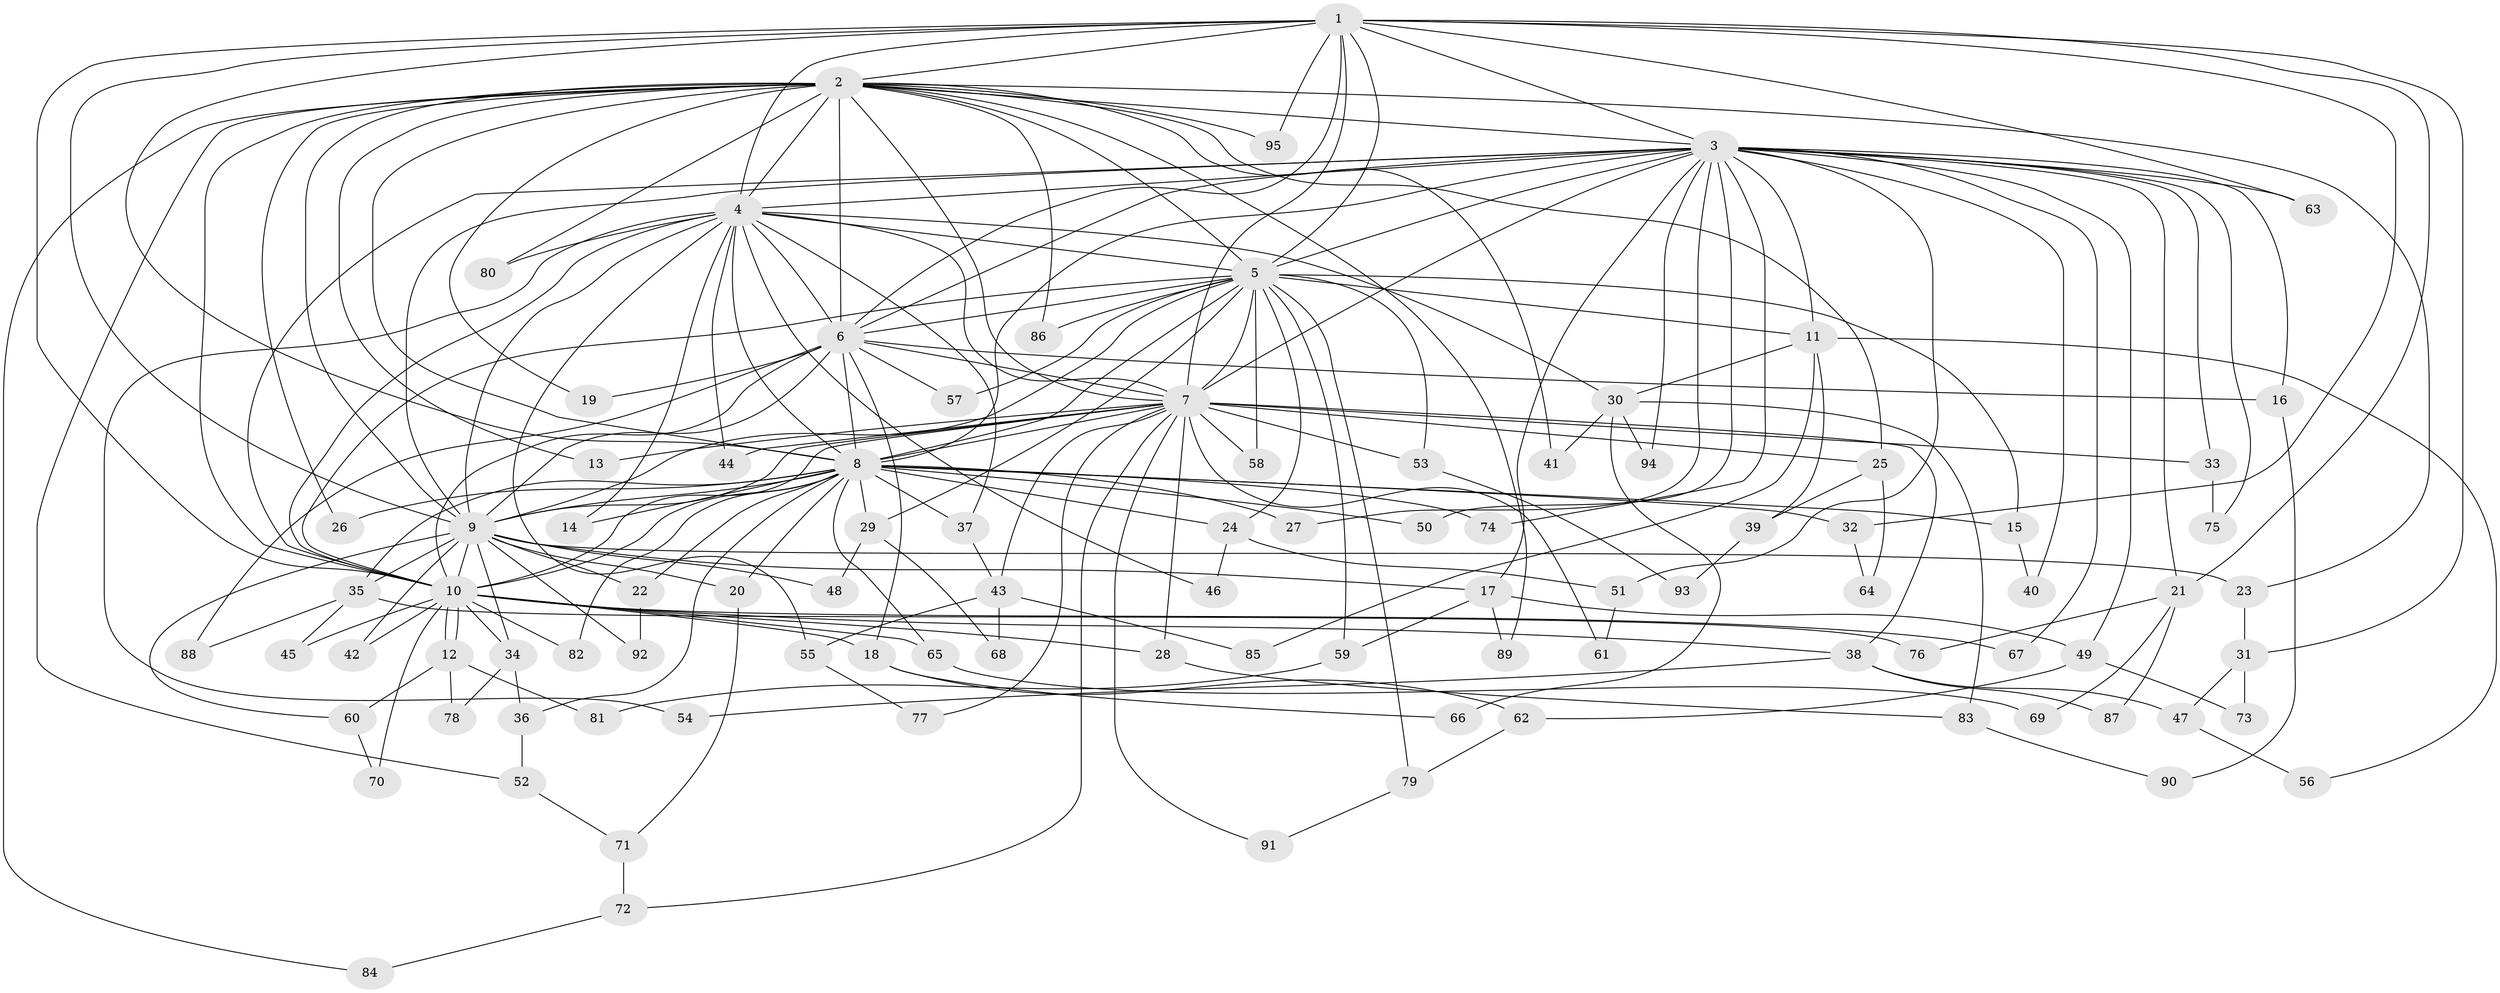 // coarse degree distribution, {20: 0.029411764705882353, 19: 0.029411764705882353, 15: 0.014705882352941176, 16: 0.014705882352941176, 22: 0.029411764705882353, 7: 0.014705882352941176, 5: 0.058823529411764705, 2: 0.47058823529411764, 3: 0.17647058823529413, 4: 0.11764705882352941, 6: 0.04411764705882353}
// Generated by graph-tools (version 1.1) at 2025/41/03/06/25 10:41:39]
// undirected, 95 vertices, 215 edges
graph export_dot {
graph [start="1"]
  node [color=gray90,style=filled];
  1;
  2;
  3;
  4;
  5;
  6;
  7;
  8;
  9;
  10;
  11;
  12;
  13;
  14;
  15;
  16;
  17;
  18;
  19;
  20;
  21;
  22;
  23;
  24;
  25;
  26;
  27;
  28;
  29;
  30;
  31;
  32;
  33;
  34;
  35;
  36;
  37;
  38;
  39;
  40;
  41;
  42;
  43;
  44;
  45;
  46;
  47;
  48;
  49;
  50;
  51;
  52;
  53;
  54;
  55;
  56;
  57;
  58;
  59;
  60;
  61;
  62;
  63;
  64;
  65;
  66;
  67;
  68;
  69;
  70;
  71;
  72;
  73;
  74;
  75;
  76;
  77;
  78;
  79;
  80;
  81;
  82;
  83;
  84;
  85;
  86;
  87;
  88;
  89;
  90;
  91;
  92;
  93;
  94;
  95;
  1 -- 2;
  1 -- 3;
  1 -- 4;
  1 -- 5;
  1 -- 6;
  1 -- 7;
  1 -- 8;
  1 -- 9;
  1 -- 10;
  1 -- 21;
  1 -- 31;
  1 -- 32;
  1 -- 63;
  1 -- 95;
  2 -- 3;
  2 -- 4;
  2 -- 5;
  2 -- 6;
  2 -- 7;
  2 -- 8;
  2 -- 9;
  2 -- 10;
  2 -- 13;
  2 -- 19;
  2 -- 23;
  2 -- 25;
  2 -- 26;
  2 -- 41;
  2 -- 52;
  2 -- 80;
  2 -- 84;
  2 -- 86;
  2 -- 89;
  2 -- 95;
  3 -- 4;
  3 -- 5;
  3 -- 6;
  3 -- 7;
  3 -- 8;
  3 -- 9;
  3 -- 10;
  3 -- 11;
  3 -- 16;
  3 -- 17;
  3 -- 21;
  3 -- 27;
  3 -- 33;
  3 -- 40;
  3 -- 49;
  3 -- 50;
  3 -- 51;
  3 -- 63;
  3 -- 67;
  3 -- 74;
  3 -- 75;
  3 -- 94;
  4 -- 5;
  4 -- 6;
  4 -- 7;
  4 -- 8;
  4 -- 9;
  4 -- 10;
  4 -- 14;
  4 -- 30;
  4 -- 37;
  4 -- 44;
  4 -- 46;
  4 -- 54;
  4 -- 55;
  4 -- 80;
  5 -- 6;
  5 -- 7;
  5 -- 8;
  5 -- 9;
  5 -- 10;
  5 -- 11;
  5 -- 15;
  5 -- 24;
  5 -- 29;
  5 -- 53;
  5 -- 57;
  5 -- 58;
  5 -- 59;
  5 -- 79;
  5 -- 86;
  6 -- 7;
  6 -- 8;
  6 -- 9;
  6 -- 10;
  6 -- 16;
  6 -- 18;
  6 -- 19;
  6 -- 57;
  6 -- 88;
  7 -- 8;
  7 -- 9;
  7 -- 10;
  7 -- 13;
  7 -- 25;
  7 -- 28;
  7 -- 33;
  7 -- 38;
  7 -- 43;
  7 -- 44;
  7 -- 53;
  7 -- 58;
  7 -- 61;
  7 -- 72;
  7 -- 77;
  7 -- 91;
  8 -- 9;
  8 -- 10;
  8 -- 14;
  8 -- 15;
  8 -- 20;
  8 -- 22;
  8 -- 24;
  8 -- 26;
  8 -- 27;
  8 -- 29;
  8 -- 32;
  8 -- 35;
  8 -- 36;
  8 -- 37;
  8 -- 50;
  8 -- 65;
  8 -- 74;
  8 -- 82;
  9 -- 10;
  9 -- 17;
  9 -- 20;
  9 -- 22;
  9 -- 23;
  9 -- 34;
  9 -- 35;
  9 -- 42;
  9 -- 48;
  9 -- 60;
  9 -- 92;
  10 -- 12;
  10 -- 12;
  10 -- 18;
  10 -- 28;
  10 -- 34;
  10 -- 38;
  10 -- 42;
  10 -- 45;
  10 -- 65;
  10 -- 67;
  10 -- 70;
  10 -- 82;
  11 -- 30;
  11 -- 39;
  11 -- 56;
  11 -- 85;
  12 -- 60;
  12 -- 78;
  12 -- 81;
  15 -- 40;
  16 -- 90;
  17 -- 49;
  17 -- 59;
  17 -- 89;
  18 -- 62;
  18 -- 66;
  20 -- 71;
  21 -- 69;
  21 -- 76;
  21 -- 87;
  22 -- 92;
  23 -- 31;
  24 -- 46;
  24 -- 51;
  25 -- 39;
  25 -- 64;
  28 -- 83;
  29 -- 48;
  29 -- 68;
  30 -- 41;
  30 -- 66;
  30 -- 83;
  30 -- 94;
  31 -- 47;
  31 -- 73;
  32 -- 64;
  33 -- 75;
  34 -- 36;
  34 -- 78;
  35 -- 45;
  35 -- 76;
  35 -- 88;
  36 -- 52;
  37 -- 43;
  38 -- 47;
  38 -- 54;
  38 -- 87;
  39 -- 93;
  43 -- 55;
  43 -- 68;
  43 -- 85;
  47 -- 56;
  49 -- 62;
  49 -- 73;
  51 -- 61;
  52 -- 71;
  53 -- 93;
  55 -- 77;
  59 -- 81;
  60 -- 70;
  62 -- 79;
  65 -- 69;
  71 -- 72;
  72 -- 84;
  79 -- 91;
  83 -- 90;
}
